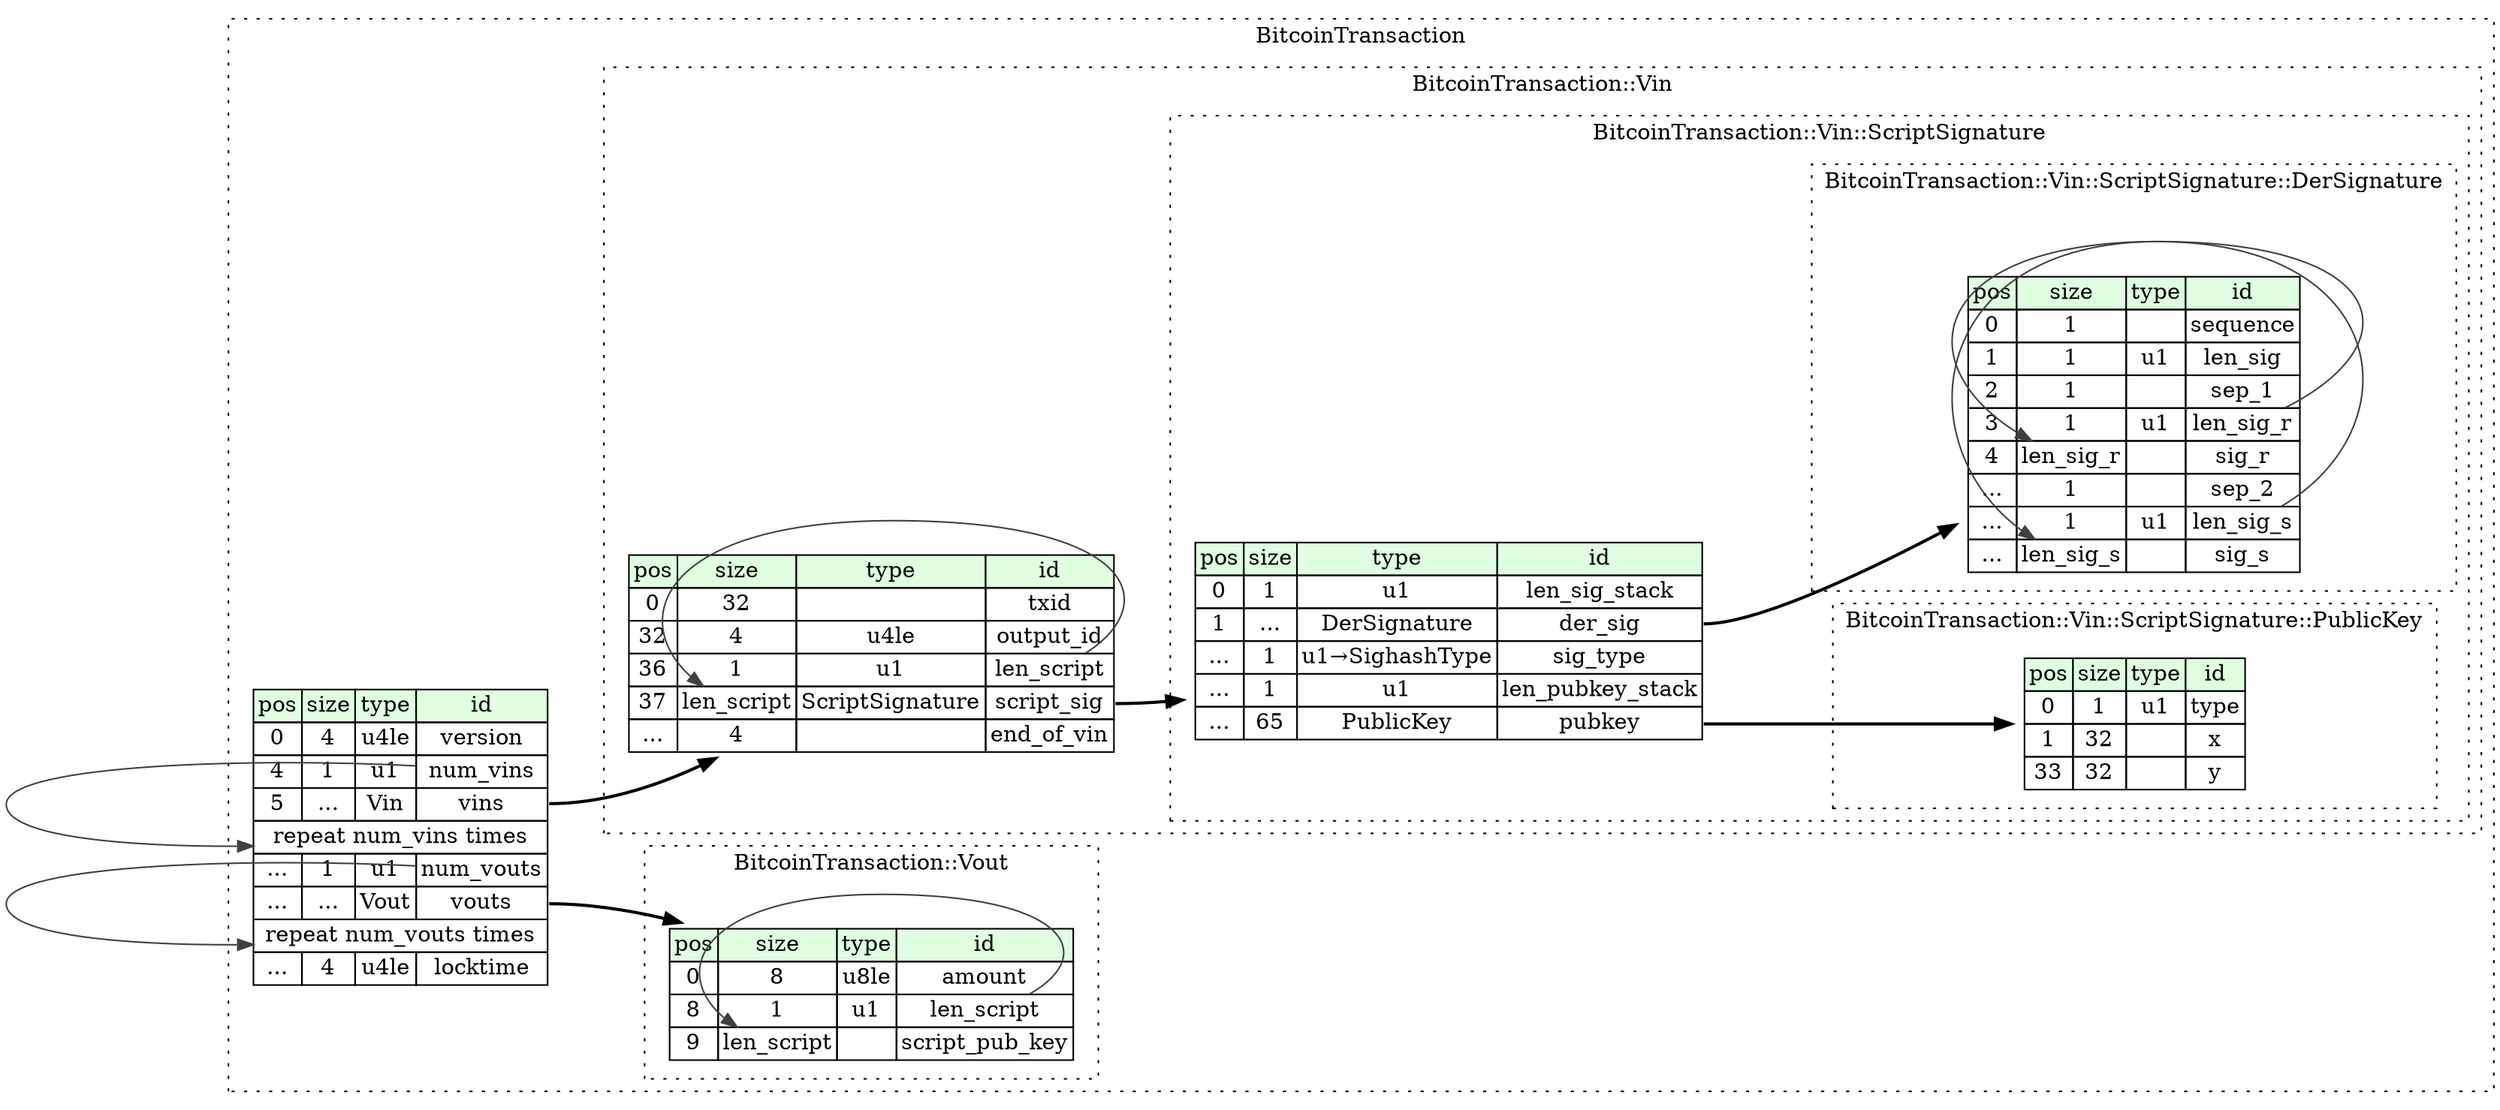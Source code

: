 digraph {
	rankdir=LR;
	node [shape=plaintext];
	subgraph cluster__bitcoin_transaction {
		label="BitcoinTransaction";
		graph[style=dotted];

		bitcoin_transaction__seq [label=<<TABLE BORDER="0" CELLBORDER="1" CELLSPACING="0">
			<TR><TD BGCOLOR="#E0FFE0">pos</TD><TD BGCOLOR="#E0FFE0">size</TD><TD BGCOLOR="#E0FFE0">type</TD><TD BGCOLOR="#E0FFE0">id</TD></TR>
			<TR><TD PORT="version_pos">0</TD><TD PORT="version_size">4</TD><TD>u4le</TD><TD PORT="version_type">version</TD></TR>
			<TR><TD PORT="num_vins_pos">4</TD><TD PORT="num_vins_size">1</TD><TD>u1</TD><TD PORT="num_vins_type">num_vins</TD></TR>
			<TR><TD PORT="vins_pos">5</TD><TD PORT="vins_size">...</TD><TD>Vin</TD><TD PORT="vins_type">vins</TD></TR>
			<TR><TD COLSPAN="4" PORT="vins__repeat">repeat num_vins times</TD></TR>
			<TR><TD PORT="num_vouts_pos">...</TD><TD PORT="num_vouts_size">1</TD><TD>u1</TD><TD PORT="num_vouts_type">num_vouts</TD></TR>
			<TR><TD PORT="vouts_pos">...</TD><TD PORT="vouts_size">...</TD><TD>Vout</TD><TD PORT="vouts_type">vouts</TD></TR>
			<TR><TD COLSPAN="4" PORT="vouts__repeat">repeat num_vouts times</TD></TR>
			<TR><TD PORT="locktime_pos">...</TD><TD PORT="locktime_size">4</TD><TD>u4le</TD><TD PORT="locktime_type">locktime</TD></TR>
		</TABLE>>];
		subgraph cluster__vin {
			label="BitcoinTransaction::Vin";
			graph[style=dotted];

			vin__seq [label=<<TABLE BORDER="0" CELLBORDER="1" CELLSPACING="0">
				<TR><TD BGCOLOR="#E0FFE0">pos</TD><TD BGCOLOR="#E0FFE0">size</TD><TD BGCOLOR="#E0FFE0">type</TD><TD BGCOLOR="#E0FFE0">id</TD></TR>
				<TR><TD PORT="txid_pos">0</TD><TD PORT="txid_size">32</TD><TD></TD><TD PORT="txid_type">txid</TD></TR>
				<TR><TD PORT="output_id_pos">32</TD><TD PORT="output_id_size">4</TD><TD>u4le</TD><TD PORT="output_id_type">output_id</TD></TR>
				<TR><TD PORT="len_script_pos">36</TD><TD PORT="len_script_size">1</TD><TD>u1</TD><TD PORT="len_script_type">len_script</TD></TR>
				<TR><TD PORT="script_sig_pos">37</TD><TD PORT="script_sig_size">len_script</TD><TD>ScriptSignature</TD><TD PORT="script_sig_type">script_sig</TD></TR>
				<TR><TD PORT="end_of_vin_pos">...</TD><TD PORT="end_of_vin_size">4</TD><TD></TD><TD PORT="end_of_vin_type">end_of_vin</TD></TR>
			</TABLE>>];
			subgraph cluster__script_signature {
				label="BitcoinTransaction::Vin::ScriptSignature";
				graph[style=dotted];

				script_signature__seq [label=<<TABLE BORDER="0" CELLBORDER="1" CELLSPACING="0">
					<TR><TD BGCOLOR="#E0FFE0">pos</TD><TD BGCOLOR="#E0FFE0">size</TD><TD BGCOLOR="#E0FFE0">type</TD><TD BGCOLOR="#E0FFE0">id</TD></TR>
					<TR><TD PORT="len_sig_stack_pos">0</TD><TD PORT="len_sig_stack_size">1</TD><TD>u1</TD><TD PORT="len_sig_stack_type">len_sig_stack</TD></TR>
					<TR><TD PORT="der_sig_pos">1</TD><TD PORT="der_sig_size">...</TD><TD>DerSignature</TD><TD PORT="der_sig_type">der_sig</TD></TR>
					<TR><TD PORT="sig_type_pos">...</TD><TD PORT="sig_type_size">1</TD><TD>u1→SighashType</TD><TD PORT="sig_type_type">sig_type</TD></TR>
					<TR><TD PORT="len_pubkey_stack_pos">...</TD><TD PORT="len_pubkey_stack_size">1</TD><TD>u1</TD><TD PORT="len_pubkey_stack_type">len_pubkey_stack</TD></TR>
					<TR><TD PORT="pubkey_pos">...</TD><TD PORT="pubkey_size">65</TD><TD>PublicKey</TD><TD PORT="pubkey_type">pubkey</TD></TR>
				</TABLE>>];
				subgraph cluster__der_signature {
					label="BitcoinTransaction::Vin::ScriptSignature::DerSignature";
					graph[style=dotted];

					der_signature__seq [label=<<TABLE BORDER="0" CELLBORDER="1" CELLSPACING="0">
						<TR><TD BGCOLOR="#E0FFE0">pos</TD><TD BGCOLOR="#E0FFE0">size</TD><TD BGCOLOR="#E0FFE0">type</TD><TD BGCOLOR="#E0FFE0">id</TD></TR>
						<TR><TD PORT="sequence_pos">0</TD><TD PORT="sequence_size">1</TD><TD></TD><TD PORT="sequence_type">sequence</TD></TR>
						<TR><TD PORT="len_sig_pos">1</TD><TD PORT="len_sig_size">1</TD><TD>u1</TD><TD PORT="len_sig_type">len_sig</TD></TR>
						<TR><TD PORT="sep_1_pos">2</TD><TD PORT="sep_1_size">1</TD><TD></TD><TD PORT="sep_1_type">sep_1</TD></TR>
						<TR><TD PORT="len_sig_r_pos">3</TD><TD PORT="len_sig_r_size">1</TD><TD>u1</TD><TD PORT="len_sig_r_type">len_sig_r</TD></TR>
						<TR><TD PORT="sig_r_pos">4</TD><TD PORT="sig_r_size">len_sig_r</TD><TD></TD><TD PORT="sig_r_type">sig_r</TD></TR>
						<TR><TD PORT="sep_2_pos">...</TD><TD PORT="sep_2_size">1</TD><TD></TD><TD PORT="sep_2_type">sep_2</TD></TR>
						<TR><TD PORT="len_sig_s_pos">...</TD><TD PORT="len_sig_s_size">1</TD><TD>u1</TD><TD PORT="len_sig_s_type">len_sig_s</TD></TR>
						<TR><TD PORT="sig_s_pos">...</TD><TD PORT="sig_s_size">len_sig_s</TD><TD></TD><TD PORT="sig_s_type">sig_s</TD></TR>
					</TABLE>>];
				}
				subgraph cluster__public_key {
					label="BitcoinTransaction::Vin::ScriptSignature::PublicKey";
					graph[style=dotted];

					public_key__seq [label=<<TABLE BORDER="0" CELLBORDER="1" CELLSPACING="0">
						<TR><TD BGCOLOR="#E0FFE0">pos</TD><TD BGCOLOR="#E0FFE0">size</TD><TD BGCOLOR="#E0FFE0">type</TD><TD BGCOLOR="#E0FFE0">id</TD></TR>
						<TR><TD PORT="type_pos">0</TD><TD PORT="type_size">1</TD><TD>u1</TD><TD PORT="type_type">type</TD></TR>
						<TR><TD PORT="x_pos">1</TD><TD PORT="x_size">32</TD><TD></TD><TD PORT="x_type">x</TD></TR>
						<TR><TD PORT="y_pos">33</TD><TD PORT="y_size">32</TD><TD></TD><TD PORT="y_type">y</TD></TR>
					</TABLE>>];
				}
			}
		}
		subgraph cluster__vout {
			label="BitcoinTransaction::Vout";
			graph[style=dotted];

			vout__seq [label=<<TABLE BORDER="0" CELLBORDER="1" CELLSPACING="0">
				<TR><TD BGCOLOR="#E0FFE0">pos</TD><TD BGCOLOR="#E0FFE0">size</TD><TD BGCOLOR="#E0FFE0">type</TD><TD BGCOLOR="#E0FFE0">id</TD></TR>
				<TR><TD PORT="amount_pos">0</TD><TD PORT="amount_size">8</TD><TD>u8le</TD><TD PORT="amount_type">amount</TD></TR>
				<TR><TD PORT="len_script_pos">8</TD><TD PORT="len_script_size">1</TD><TD>u1</TD><TD PORT="len_script_type">len_script</TD></TR>
				<TR><TD PORT="script_pub_key_pos">9</TD><TD PORT="script_pub_key_size">len_script</TD><TD></TD><TD PORT="script_pub_key_type">script_pub_key</TD></TR>
			</TABLE>>];
		}
	}
	bitcoin_transaction__seq:vins_type -> vin__seq [style=bold];
	bitcoin_transaction__seq:num_vins_type -> bitcoin_transaction__seq:vins__repeat [color="#404040"];
	bitcoin_transaction__seq:vouts_type -> vout__seq [style=bold];
	bitcoin_transaction__seq:num_vouts_type -> bitcoin_transaction__seq:vouts__repeat [color="#404040"];
	vin__seq:len_script_type -> vin__seq:script_sig_size [color="#404040"];
	vin__seq:script_sig_type -> script_signature__seq [style=bold];
	script_signature__seq:der_sig_type -> der_signature__seq [style=bold];
	script_signature__seq:pubkey_type -> public_key__seq [style=bold];
	der_signature__seq:len_sig_r_type -> der_signature__seq:sig_r_size [color="#404040"];
	der_signature__seq:len_sig_s_type -> der_signature__seq:sig_s_size [color="#404040"];
	vout__seq:len_script_type -> vout__seq:script_pub_key_size [color="#404040"];
}
